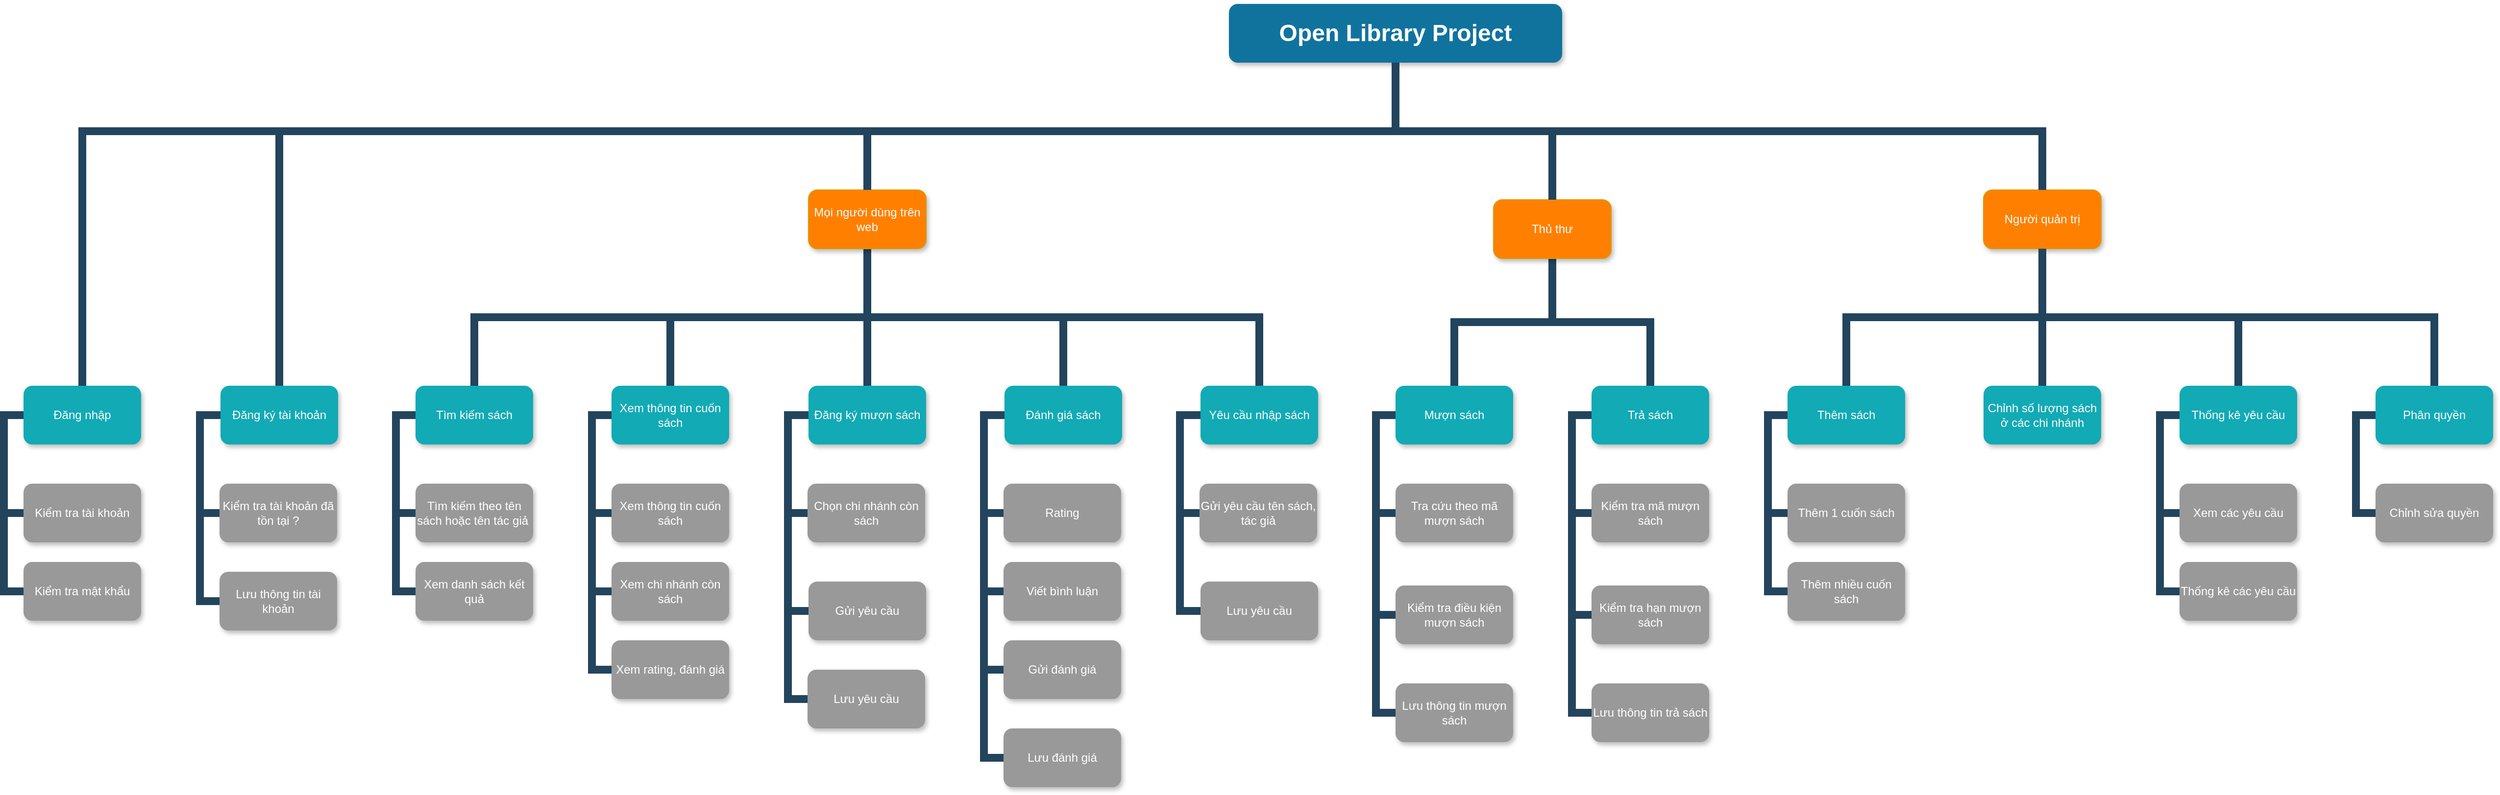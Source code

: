 <mxfile version="20.2.3" type="device"><diagram name="Page-1" id="64c3da0e-402f-94eb-ee01-a36477274f13"><mxGraphModel dx="2523" dy="1583" grid="1" gridSize="10" guides="1" tooltips="1" connect="1" arrows="1" fold="1" page="1" pageScale="1" pageWidth="1169" pageHeight="827" background="none" math="0" shadow="0"><root><mxCell id="0"/><mxCell id="1" parent="0"/><mxCell id="2" value="Open Library Project" style="whiteSpace=wrap;rounded=1;shadow=1;fillColor=#10739E;strokeColor=none;fontColor=#FFFFFF;fontStyle=1;fontSize=24" parent="1" vertex="1"><mxGeometry x="470" y="-30" width="340" height="60" as="geometry"/></mxCell><mxCell id="10" value="Tìm kiếm sách" style="whiteSpace=wrap;rounded=1;fillColor=#12AAB5;strokeColor=none;shadow=1;fontColor=#FFFFFF;" parent="1" vertex="1"><mxGeometry x="-360" y="360.0" width="120" height="60" as="geometry"/></mxCell><mxCell id="23" value="Tìm kiếm theo tên sách hoặc tên tác giả " style="whiteSpace=wrap;rounded=1;fillColor=#999999;strokeColor=none;shadow=1;fontColor=#FFFFFF;fontStyle=0" parent="1" vertex="1"><mxGeometry x="-360.0" y="460.0" width="120" height="60" as="geometry"/></mxCell><mxCell id="24" value="Xem danh sách kết quả" style="whiteSpace=wrap;rounded=1;fillColor=#999999;strokeColor=none;shadow=1;fontColor=#FFFFFF;fontStyle=0" parent="1" vertex="1"><mxGeometry x="-360.0" y="540.0" width="120" height="60" as="geometry"/></mxCell><mxCell id="44" value="Trả sách" style="whiteSpace=wrap;rounded=1;fillColor=#12AAB5;strokeColor=none;shadow=1;fontColor=#FFFFFF;" parent="1" vertex="1"><mxGeometry x="840.0" y="360.0" width="120" height="60" as="geometry"/></mxCell><mxCell id="50" value="Kiểm tra mã mượn sách" style="whiteSpace=wrap;rounded=1;fillColor=#999999;strokeColor=none;shadow=1;fontColor=#FFFFFF;fontStyle=0" parent="1" vertex="1"><mxGeometry x="840.0" y="460.0" width="120" height="60" as="geometry"/></mxCell><mxCell id="51" value="Lưu thông tin trả sách" style="whiteSpace=wrap;rounded=1;fillColor=#999999;strokeColor=none;shadow=1;fontColor=#FFFFFF;fontStyle=0" parent="1" vertex="1"><mxGeometry x="840.0" y="664.0" width="120" height="60" as="geometry"/></mxCell><mxCell id="103" value="" style="edgeStyle=elbowEdgeStyle;elbow=vertical;rounded=0;fontColor=#000000;endArrow=none;endFill=0;strokeWidth=8;strokeColor=#23445D;exitX=0.5;exitY=1;exitDx=0;exitDy=0;" parent="1" source="pZObivylu1MwCAgXkkQW-354" target="10" edge="1"><mxGeometry width="100" height="100" relative="1" as="geometry"><mxPoint x="610" y="265.0" as="sourcePoint"/><mxPoint x="500" y="225" as="targetPoint"/></mxGeometry></mxCell><mxCell id="105" value="" style="edgeStyle=elbowEdgeStyle;elbow=horizontal;rounded=0;fontColor=#000000;endArrow=none;endFill=0;strokeWidth=8;strokeColor=#23445D;" parent="1" source="10" target="23" edge="1"><mxGeometry width="100" height="100" relative="1" as="geometry"><mxPoint x="-420" y="540" as="sourcePoint"/><mxPoint x="-320" y="440" as="targetPoint"/><Array as="points"><mxPoint x="-380" y="440"/></Array></mxGeometry></mxCell><mxCell id="106" value="" style="edgeStyle=elbowEdgeStyle;elbow=horizontal;rounded=0;fontColor=#000000;endArrow=none;endFill=0;strokeWidth=8;strokeColor=#23445D;" parent="1" source="10" target="24" edge="1"><mxGeometry width="100" height="100" relative="1" as="geometry"><mxPoint x="-350" y="400" as="sourcePoint"/><mxPoint x="-350" y="500" as="targetPoint"/><Array as="points"><mxPoint x="-380" y="460"/></Array></mxGeometry></mxCell><mxCell id="116" value="" style="edgeStyle=elbowEdgeStyle;elbow=vertical;rounded=0;fontColor=#000000;endArrow=none;endFill=0;strokeWidth=8;strokeColor=#23445D;entryX=0.5;entryY=0;entryDx=0;entryDy=0;exitX=0.5;exitY=1;exitDx=0;exitDy=0;" parent="1" source="pZObivylu1MwCAgXkkQW-355" target="pZObivylu1MwCAgXkkQW-321" edge="1"><mxGeometry width="100" height="100" relative="1" as="geometry"><mxPoint x="1170" y="260.0" as="sourcePoint"/><mxPoint x="1070" y="330.0" as="targetPoint"/></mxGeometry></mxCell><mxCell id="117" value="" style="edgeStyle=elbowEdgeStyle;elbow=vertical;rounded=0;fontColor=#000000;endArrow=none;endFill=0;strokeWidth=8;strokeColor=#23445D;exitX=0.5;exitY=1;exitDx=0;exitDy=0;" parent="1" source="pZObivylu1MwCAgXkkQW-355" target="44" edge="1"><mxGeometry width="100" height="100" relative="1" as="geometry"><mxPoint x="1170" y="260.0" as="sourcePoint"/><mxPoint x="910" y="340" as="targetPoint"/></mxGeometry></mxCell><mxCell id="123" value="" style="edgeStyle=elbowEdgeStyle;elbow=horizontal;rounded=0;fontColor=#000000;endArrow=none;endFill=0;strokeWidth=8;strokeColor=#23445D;" parent="1" source="44" target="50" edge="1"><mxGeometry width="100" height="100" relative="1" as="geometry"><mxPoint x="810" y="390.0" as="sourcePoint"/><mxPoint x="820.0" y="490" as="targetPoint"/><Array as="points"><mxPoint x="820" y="440"/></Array></mxGeometry></mxCell><mxCell id="124" value="" style="edgeStyle=elbowEdgeStyle;elbow=horizontal;rounded=0;fontColor=#000000;endArrow=none;endFill=0;strokeWidth=8;strokeColor=#23445D;" parent="1" source="44" target="51" edge="1"><mxGeometry width="100" height="100" relative="1" as="geometry"><mxPoint x="820" y="390" as="sourcePoint"/><mxPoint x="820.0" y="570" as="targetPoint"/><Array as="points"><mxPoint x="820" y="480"/></Array></mxGeometry></mxCell><mxCell id="133" value="Thêm sách" style="whiteSpace=wrap;rounded=1;fillColor=#12AAB5;strokeColor=none;shadow=1;fontColor=#FFFFFF;" parent="1" vertex="1"><mxGeometry x="1040.0" y="360.0" width="120" height="60" as="geometry"/></mxCell><mxCell id="134" value="Thống kê yêu cầu" style="whiteSpace=wrap;rounded=1;fillColor=#12AAB5;strokeColor=none;shadow=1;fontColor=#FFFFFF;" parent="1" vertex="1"><mxGeometry x="1440.0" y="360.0" width="120" height="60" as="geometry"/></mxCell><mxCell id="135" value="Thêm 1 cuốn sách" style="whiteSpace=wrap;rounded=1;fillColor=#999999;strokeColor=none;shadow=1;fontColor=#FFFFFF;fontStyle=0" parent="1" vertex="1"><mxGeometry x="1040.0" y="460.0" width="120" height="60" as="geometry"/></mxCell><mxCell id="136" value="Thêm nhiều cuốn sách" style="whiteSpace=wrap;rounded=1;fillColor=#999999;strokeColor=none;shadow=1;fontColor=#FFFFFF;fontStyle=0" parent="1" vertex="1"><mxGeometry x="1040" y="540.0" width="120" height="60" as="geometry"/></mxCell><mxCell id="140" value="Xem các yêu cầu" style="whiteSpace=wrap;rounded=1;fillColor=#999999;strokeColor=none;shadow=1;fontColor=#FFFFFF;fontStyle=0" parent="1" vertex="1"><mxGeometry x="1440.0" y="460.0" width="120" height="60" as="geometry"/></mxCell><mxCell id="141" value="Thống kê các yêu cầu" style="whiteSpace=wrap;rounded=1;fillColor=#999999;strokeColor=none;shadow=1;fontColor=#FFFFFF;fontStyle=0" parent="1" vertex="1"><mxGeometry x="1440.0" y="540.0" width="120" height="60" as="geometry"/></mxCell><mxCell id="145" value="" style="edgeStyle=elbowEdgeStyle;elbow=horizontal;rounded=0;fontColor=#000000;endArrow=none;endFill=0;strokeWidth=8;strokeColor=#23445D;" parent="1" source="133" target="135" edge="1"><mxGeometry width="100" height="100" relative="1" as="geometry"><mxPoint x="1020" y="390.0" as="sourcePoint"/><mxPoint x="1030.0" y="490" as="targetPoint"/><Array as="points"><mxPoint x="1020" y="440"/></Array></mxGeometry></mxCell><mxCell id="146" value="" style="edgeStyle=elbowEdgeStyle;elbow=horizontal;rounded=0;fontColor=#000000;endArrow=none;endFill=0;strokeWidth=8;strokeColor=#23445D;" parent="1" source="133" target="136" edge="1"><mxGeometry width="100" height="100" relative="1" as="geometry"><mxPoint x="1030" y="390" as="sourcePoint"/><mxPoint x="1030.0" y="570" as="targetPoint"/><Array as="points"><mxPoint x="1020" y="480"/></Array></mxGeometry></mxCell><mxCell id="150" value="" style="edgeStyle=elbowEdgeStyle;elbow=horizontal;rounded=0;fontColor=#000000;endArrow=none;endFill=0;strokeWidth=8;strokeColor=#23445D;" parent="1" source="134" target="140" edge="1"><mxGeometry width="100" height="100" relative="1" as="geometry"><mxPoint x="1410" y="390.0" as="sourcePoint"/><mxPoint x="1420.0" y="490" as="targetPoint"/><Array as="points"><mxPoint x="1420" y="440"/></Array></mxGeometry></mxCell><mxCell id="151" value="" style="edgeStyle=elbowEdgeStyle;elbow=horizontal;rounded=0;fontColor=#000000;endArrow=none;endFill=0;strokeWidth=8;strokeColor=#23445D;" parent="1" source="134" target="141" edge="1"><mxGeometry width="100" height="100" relative="1" as="geometry"><mxPoint x="1420" y="390" as="sourcePoint"/><mxPoint x="1420.0" y="570" as="targetPoint"/><Array as="points"><mxPoint x="1420" y="480"/></Array></mxGeometry></mxCell><mxCell id="221" value="" style="edgeStyle=elbowEdgeStyle;elbow=vertical;rounded=0;fontColor=#000000;endArrow=none;endFill=0;strokeWidth=8;strokeColor=#23445D;exitX=0.5;exitY=1;exitDx=0;exitDy=0;" parent="1" source="pZObivylu1MwCAgXkkQW-356" target="133" edge="1"><mxGeometry width="100" height="100" relative="1" as="geometry"><mxPoint x="1683" y="265.0" as="sourcePoint"/><mxPoint x="880" y="205" as="targetPoint"/><Array as="points"><mxPoint x="1200" y="290"/><mxPoint x="1650" y="310"/></Array></mxGeometry></mxCell><mxCell id="222" value="" style="edgeStyle=elbowEdgeStyle;elbow=vertical;rounded=0;fontColor=#000000;endArrow=none;endFill=0;strokeWidth=8;strokeColor=#23445D;exitX=0.5;exitY=1;exitDx=0;exitDy=0;" parent="1" source="pZObivylu1MwCAgXkkQW-356" target="134" edge="1"><mxGeometry width="100" height="100" relative="1" as="geometry"><mxPoint x="1683" y="265.0" as="sourcePoint"/><mxPoint x="1130" y="215" as="targetPoint"/><Array as="points"><mxPoint x="1330" y="290"/><mxPoint x="1750" y="310"/></Array></mxGeometry></mxCell><mxCell id="pZObivylu1MwCAgXkkQW-256" value="Đánh giá sách" style="whiteSpace=wrap;rounded=1;fillColor=#12AAB5;strokeColor=none;shadow=1;fontColor=#FFFFFF;" parent="1" vertex="1"><mxGeometry x="241" y="360.0" width="120" height="60" as="geometry"/></mxCell><mxCell id="pZObivylu1MwCAgXkkQW-257" value="Rating" style="whiteSpace=wrap;rounded=1;fillColor=#999999;strokeColor=none;shadow=1;fontColor=#FFFFFF;fontStyle=0" parent="1" vertex="1"><mxGeometry x="240.0" y="460.0" width="120" height="60" as="geometry"/></mxCell><mxCell id="pZObivylu1MwCAgXkkQW-258" value="Viết bình luận" style="whiteSpace=wrap;rounded=1;fillColor=#999999;strokeColor=none;shadow=1;fontColor=#FFFFFF;fontStyle=0" parent="1" vertex="1"><mxGeometry x="240.0" y="540.0" width="120" height="60" as="geometry"/></mxCell><mxCell id="pZObivylu1MwCAgXkkQW-259" value="Gửi đánh giá" style="whiteSpace=wrap;rounded=1;fillColor=#999999;strokeColor=none;shadow=1;fontColor=#FFFFFF;fontStyle=0" parent="1" vertex="1"><mxGeometry x="240.0" y="620.0" width="120" height="60" as="geometry"/></mxCell><mxCell id="pZObivylu1MwCAgXkkQW-262" value="" style="edgeStyle=elbowEdgeStyle;elbow=horizontal;rounded=0;fontColor=#000000;endArrow=none;endFill=0;strokeWidth=8;strokeColor=#23445D;" parent="1" target="pZObivylu1MwCAgXkkQW-257" edge="1"><mxGeometry width="100" height="100" relative="1" as="geometry"><mxPoint x="230" y="390.0" as="sourcePoint"/><mxPoint x="230" y="490.0" as="targetPoint"/><Array as="points"><mxPoint x="220" y="440"/></Array></mxGeometry></mxCell><mxCell id="pZObivylu1MwCAgXkkQW-263" value="" style="edgeStyle=elbowEdgeStyle;elbow=horizontal;rounded=0;fontColor=#000000;endArrow=none;endFill=0;strokeWidth=8;strokeColor=#23445D;" parent="1" source="pZObivylu1MwCAgXkkQW-256" target="pZObivylu1MwCAgXkkQW-258" edge="1"><mxGeometry width="100" height="100" relative="1" as="geometry"><mxPoint x="230" y="390.0" as="sourcePoint"/><mxPoint x="230" y="570.0" as="targetPoint"/><Array as="points"><mxPoint x="220" y="480"/></Array></mxGeometry></mxCell><mxCell id="pZObivylu1MwCAgXkkQW-266" value="" style="edgeStyle=elbowEdgeStyle;elbow=horizontal;rounded=0;fontColor=#000000;endArrow=none;endFill=0;strokeWidth=8;strokeColor=#23445D;" parent="1" source="pZObivylu1MwCAgXkkQW-256" target="pZObivylu1MwCAgXkkQW-259" edge="1"><mxGeometry width="100" height="100" relative="1" as="geometry"><mxPoint x="230" y="390.0" as="sourcePoint"/><mxPoint x="230" y="650.0" as="targetPoint"/><Array as="points"><mxPoint x="220" y="520"/></Array></mxGeometry></mxCell><mxCell id="pZObivylu1MwCAgXkkQW-267" value="Yêu cầu nhập sách" style="whiteSpace=wrap;rounded=1;fillColor=#12AAB5;strokeColor=none;shadow=1;fontColor=#FFFFFF;" parent="1" vertex="1"><mxGeometry x="441" y="360.0" width="120" height="60" as="geometry"/></mxCell><mxCell id="pZObivylu1MwCAgXkkQW-268" value="Gửi yêu cầu tên sách, tác giả" style="whiteSpace=wrap;rounded=1;fillColor=#999999;strokeColor=none;shadow=1;fontColor=#FFFFFF;fontStyle=0" parent="1" vertex="1"><mxGeometry x="440.0" y="460.0" width="120" height="60" as="geometry"/></mxCell><mxCell id="pZObivylu1MwCAgXkkQW-273" value="" style="edgeStyle=elbowEdgeStyle;elbow=horizontal;rounded=0;fontColor=#000000;endArrow=none;endFill=0;strokeWidth=8;strokeColor=#23445D;exitX=0;exitY=0.5;exitDx=0;exitDy=0;" parent="1" source="pZObivylu1MwCAgXkkQW-267" target="pZObivylu1MwCAgXkkQW-268" edge="1"><mxGeometry width="100" height="100" relative="1" as="geometry"><mxPoint x="430" y="390.0" as="sourcePoint"/><mxPoint x="430" y="490.0" as="targetPoint"/><Array as="points"><mxPoint x="420" y="440"/></Array></mxGeometry></mxCell><mxCell id="pZObivylu1MwCAgXkkQW-289" value="Xem thông tin cuốn sách" style="whiteSpace=wrap;rounded=1;fillColor=#12AAB5;strokeColor=none;shadow=1;fontColor=#FFFFFF;" parent="1" vertex="1"><mxGeometry x="-160" y="360.0" width="120" height="60" as="geometry"/></mxCell><mxCell id="pZObivylu1MwCAgXkkQW-290" value="Xem thông tin cuốn sách" style="whiteSpace=wrap;rounded=1;fillColor=#999999;strokeColor=none;shadow=1;fontColor=#FFFFFF;fontStyle=0" parent="1" vertex="1"><mxGeometry x="-160.0" y="460.0" width="120" height="60" as="geometry"/></mxCell><mxCell id="pZObivylu1MwCAgXkkQW-291" value="Xem chi nhánh còn sách" style="whiteSpace=wrap;rounded=1;fillColor=#999999;strokeColor=none;shadow=1;fontColor=#FFFFFF;fontStyle=0" parent="1" vertex="1"><mxGeometry x="-160.0" y="540.0" width="120" height="60" as="geometry"/></mxCell><mxCell id="pZObivylu1MwCAgXkkQW-292" value="Xem rating, đánh giá" style="whiteSpace=wrap;rounded=1;fillColor=#999999;strokeColor=none;shadow=1;fontColor=#FFFFFF;fontStyle=0" parent="1" vertex="1"><mxGeometry x="-160.0" y="620.0" width="120" height="60" as="geometry"/></mxCell><mxCell id="pZObivylu1MwCAgXkkQW-295" value="" style="edgeStyle=elbowEdgeStyle;elbow=horizontal;rounded=0;fontColor=#000000;endArrow=none;endFill=0;strokeWidth=8;strokeColor=#23445D;" parent="1" target="pZObivylu1MwCAgXkkQW-290" edge="1"><mxGeometry width="100" height="100" relative="1" as="geometry"><mxPoint x="-170" y="390.0" as="sourcePoint"/><mxPoint x="-170" y="490.0" as="targetPoint"/><Array as="points"><mxPoint x="-180" y="440"/></Array></mxGeometry></mxCell><mxCell id="pZObivylu1MwCAgXkkQW-296" value="" style="edgeStyle=elbowEdgeStyle;elbow=horizontal;rounded=0;fontColor=#000000;endArrow=none;endFill=0;strokeWidth=8;strokeColor=#23445D;" parent="1" source="pZObivylu1MwCAgXkkQW-289" target="pZObivylu1MwCAgXkkQW-291" edge="1"><mxGeometry width="100" height="100" relative="1" as="geometry"><mxPoint x="-170" y="390.0" as="sourcePoint"/><mxPoint x="-170" y="570.0" as="targetPoint"/><Array as="points"><mxPoint x="-180" y="480"/></Array></mxGeometry></mxCell><mxCell id="pZObivylu1MwCAgXkkQW-299" value="" style="edgeStyle=elbowEdgeStyle;elbow=horizontal;rounded=0;fontColor=#000000;endArrow=none;endFill=0;strokeWidth=8;strokeColor=#23445D;" parent="1" source="pZObivylu1MwCAgXkkQW-289" target="pZObivylu1MwCAgXkkQW-292" edge="1"><mxGeometry width="100" height="100" relative="1" as="geometry"><mxPoint x="-170" y="390.0" as="sourcePoint"/><mxPoint x="-170" y="650.0" as="targetPoint"/><Array as="points"><mxPoint x="-180" y="520"/></Array></mxGeometry></mxCell><mxCell id="pZObivylu1MwCAgXkkQW-302" value="" style="edgeStyle=elbowEdgeStyle;elbow=vertical;rounded=0;fontColor=#000000;endArrow=none;endFill=0;strokeWidth=8;strokeColor=#23445D;exitX=0.5;exitY=1;exitDx=0;exitDy=0;entryX=0.5;entryY=0;entryDx=0;entryDy=0;" parent="1" source="pZObivylu1MwCAgXkkQW-354" target="pZObivylu1MwCAgXkkQW-307" edge="1"><mxGeometry width="100" height="100" relative="1" as="geometry"><mxPoint x="610" y="265.0" as="sourcePoint"/><mxPoint x="499" y="360.0" as="targetPoint"/></mxGeometry></mxCell><mxCell id="pZObivylu1MwCAgXkkQW-303" value="" style="edgeStyle=elbowEdgeStyle;elbow=vertical;rounded=0;fontColor=#000000;endArrow=none;endFill=0;strokeWidth=8;strokeColor=#23445D;exitX=0.5;exitY=1;exitDx=0;exitDy=0;entryX=0.5;entryY=0;entryDx=0;entryDy=0;" parent="1" source="pZObivylu1MwCAgXkkQW-354" target="pZObivylu1MwCAgXkkQW-256" edge="1"><mxGeometry width="100" height="100" relative="1" as="geometry"><mxPoint x="610" y="265.0" as="sourcePoint"/><mxPoint x="130" y="390.0" as="targetPoint"/></mxGeometry></mxCell><mxCell id="pZObivylu1MwCAgXkkQW-304" value="" style="edgeStyle=elbowEdgeStyle;elbow=vertical;rounded=0;fontColor=#000000;endArrow=none;endFill=0;strokeWidth=8;strokeColor=#23445D;exitX=0.5;exitY=1;exitDx=0;exitDy=0;entryX=0.5;entryY=0;entryDx=0;entryDy=0;" parent="1" source="pZObivylu1MwCAgXkkQW-354" target="pZObivylu1MwCAgXkkQW-267" edge="1"><mxGeometry width="100" height="100" relative="1" as="geometry"><mxPoint x="610" y="265.0" as="sourcePoint"/><mxPoint x="140" y="400.0" as="targetPoint"/><Array as="points"><mxPoint x="290" y="290"/><mxPoint x="300" y="310"/></Array></mxGeometry></mxCell><mxCell id="pZObivylu1MwCAgXkkQW-307" value="Đăng ký mượn sách" style="whiteSpace=wrap;rounded=1;fillColor=#12AAB5;strokeColor=none;shadow=1;fontColor=#FFFFFF;" parent="1" vertex="1"><mxGeometry x="41" y="360.0" width="120" height="60" as="geometry"/></mxCell><mxCell id="pZObivylu1MwCAgXkkQW-308" value="Chọn chi nhánh còn sách" style="whiteSpace=wrap;rounded=1;fillColor=#999999;strokeColor=none;shadow=1;fontColor=#FFFFFF;fontStyle=0" parent="1" vertex="1"><mxGeometry x="40.0" y="460.0" width="120" height="60" as="geometry"/></mxCell><mxCell id="pZObivylu1MwCAgXkkQW-310" value="" style="edgeStyle=elbowEdgeStyle;elbow=horizontal;rounded=0;fontColor=#000000;endArrow=none;endFill=0;strokeWidth=8;strokeColor=#23445D;" parent="1" target="pZObivylu1MwCAgXkkQW-308" edge="1"><mxGeometry width="100" height="100" relative="1" as="geometry"><mxPoint x="30" y="390.0" as="sourcePoint"/><mxPoint x="30" y="490.0" as="targetPoint"/><Array as="points"><mxPoint x="20" y="440"/></Array></mxGeometry></mxCell><mxCell id="pZObivylu1MwCAgXkkQW-312" value="Gửi yêu cầu" style="whiteSpace=wrap;rounded=1;fillColor=#999999;strokeColor=none;shadow=1;fontColor=#FFFFFF;fontStyle=0" parent="1" vertex="1"><mxGeometry x="41.0" y="560.0" width="120" height="60" as="geometry"/></mxCell><mxCell id="pZObivylu1MwCAgXkkQW-313" value="" style="edgeStyle=elbowEdgeStyle;elbow=horizontal;rounded=0;fontColor=#000000;endArrow=none;endFill=0;strokeWidth=8;strokeColor=#23445D;exitX=0;exitY=0.5;exitDx=0;exitDy=0;entryX=0;entryY=0.5;entryDx=0;entryDy=0;" parent="1" source="pZObivylu1MwCAgXkkQW-307" target="pZObivylu1MwCAgXkkQW-312" edge="1"><mxGeometry width="100" height="100" relative="1" as="geometry"><mxPoint x="40" y="400.0" as="sourcePoint"/><mxPoint x="50.0" y="500" as="targetPoint"/><Array as="points"><mxPoint x="20" y="490"/></Array></mxGeometry></mxCell><mxCell id="pZObivylu1MwCAgXkkQW-315" value="Lưu yêu cầu" style="whiteSpace=wrap;rounded=1;fillColor=#999999;strokeColor=none;shadow=1;fontColor=#FFFFFF;fontStyle=0" parent="1" vertex="1"><mxGeometry x="40.0" y="650.0" width="120" height="60" as="geometry"/></mxCell><mxCell id="pZObivylu1MwCAgXkkQW-316" value="" style="edgeStyle=elbowEdgeStyle;elbow=horizontal;rounded=0;fontColor=#000000;endArrow=none;endFill=0;strokeWidth=8;strokeColor=#23445D;entryX=0;entryY=0.5;entryDx=0;entryDy=0;" parent="1" target="pZObivylu1MwCAgXkkQW-315" edge="1"><mxGeometry width="100" height="100" relative="1" as="geometry"><mxPoint x="40" y="390" as="sourcePoint"/><mxPoint x="51" y="600" as="targetPoint"/><Array as="points"><mxPoint x="20" y="540"/></Array></mxGeometry></mxCell><mxCell id="pZObivylu1MwCAgXkkQW-317" value="Lưu đánh giá" style="whiteSpace=wrap;rounded=1;fillColor=#999999;strokeColor=none;shadow=1;fontColor=#FFFFFF;fontStyle=0" parent="1" vertex="1"><mxGeometry x="240.0" y="710.0" width="120" height="60" as="geometry"/></mxCell><mxCell id="pZObivylu1MwCAgXkkQW-318" value="" style="edgeStyle=elbowEdgeStyle;elbow=horizontal;rounded=0;fontColor=#000000;endArrow=none;endFill=0;strokeWidth=8;strokeColor=#23445D;exitX=0;exitY=0.5;exitDx=0;exitDy=0;entryX=0;entryY=0.5;entryDx=0;entryDy=0;" parent="1" source="pZObivylu1MwCAgXkkQW-256" target="pZObivylu1MwCAgXkkQW-317" edge="1"><mxGeometry width="100" height="100" relative="1" as="geometry"><mxPoint x="251" y="400.0" as="sourcePoint"/><mxPoint x="250" y="660" as="targetPoint"/><Array as="points"><mxPoint x="220" y="570"/></Array></mxGeometry></mxCell><mxCell id="pZObivylu1MwCAgXkkQW-319" value="Lưu yêu cầu" style="whiteSpace=wrap;rounded=1;fillColor=#999999;strokeColor=none;shadow=1;fontColor=#FFFFFF;fontStyle=0" parent="1" vertex="1"><mxGeometry x="441.0" y="560.0" width="120" height="60" as="geometry"/></mxCell><mxCell id="pZObivylu1MwCAgXkkQW-320" value="" style="edgeStyle=elbowEdgeStyle;elbow=horizontal;rounded=0;fontColor=#000000;endArrow=none;endFill=0;strokeWidth=8;strokeColor=#23445D;entryX=0;entryY=0.5;entryDx=0;entryDy=0;" parent="1" target="pZObivylu1MwCAgXkkQW-319" edge="1"><mxGeometry width="100" height="100" relative="1" as="geometry"><mxPoint x="440" y="390" as="sourcePoint"/><mxPoint x="450.0" y="500" as="targetPoint"/><Array as="points"><mxPoint x="420" y="490"/></Array></mxGeometry></mxCell><mxCell id="pZObivylu1MwCAgXkkQW-321" value="Mượn sách" style="whiteSpace=wrap;rounded=1;fillColor=#12AAB5;strokeColor=none;shadow=1;fontColor=#FFFFFF;" parent="1" vertex="1"><mxGeometry x="640.0" y="360.0" width="120" height="60" as="geometry"/></mxCell><mxCell id="pZObivylu1MwCAgXkkQW-322" value="Tra cứu theo mã mượn sách" style="whiteSpace=wrap;rounded=1;fillColor=#999999;strokeColor=none;shadow=1;fontColor=#FFFFFF;fontStyle=0" parent="1" vertex="1"><mxGeometry x="640.0" y="460.0" width="120" height="60" as="geometry"/></mxCell><mxCell id="pZObivylu1MwCAgXkkQW-323" value="Lưu thông tin mượn sách" style="whiteSpace=wrap;rounded=1;fillColor=#999999;strokeColor=none;shadow=1;fontColor=#FFFFFF;fontStyle=0" parent="1" vertex="1"><mxGeometry x="640.0" y="664.0" width="120" height="60" as="geometry"/></mxCell><mxCell id="pZObivylu1MwCAgXkkQW-327" value="" style="edgeStyle=elbowEdgeStyle;elbow=horizontal;rounded=0;fontColor=#000000;endArrow=none;endFill=0;strokeWidth=8;strokeColor=#23445D;" parent="1" source="pZObivylu1MwCAgXkkQW-321" target="pZObivylu1MwCAgXkkQW-322" edge="1"><mxGeometry width="100" height="100" relative="1" as="geometry"><mxPoint x="610" y="390.0" as="sourcePoint"/><mxPoint x="620.0" y="490" as="targetPoint"/><Array as="points"><mxPoint x="620" y="440"/></Array></mxGeometry></mxCell><mxCell id="pZObivylu1MwCAgXkkQW-328" value="" style="edgeStyle=elbowEdgeStyle;elbow=horizontal;rounded=0;fontColor=#000000;endArrow=none;endFill=0;strokeWidth=8;strokeColor=#23445D;" parent="1" source="pZObivylu1MwCAgXkkQW-321" target="pZObivylu1MwCAgXkkQW-323" edge="1"><mxGeometry width="100" height="100" relative="1" as="geometry"><mxPoint x="620" y="390" as="sourcePoint"/><mxPoint x="620.0" y="570" as="targetPoint"/><Array as="points"><mxPoint x="620" y="480"/></Array></mxGeometry></mxCell><mxCell id="pZObivylu1MwCAgXkkQW-337" value="Kiểm tra điều kiện mượn sách" style="whiteSpace=wrap;rounded=1;fillColor=#999999;strokeColor=none;shadow=1;fontColor=#FFFFFF;fontStyle=0" parent="1" vertex="1"><mxGeometry x="640.0" y="564.0" width="120" height="60" as="geometry"/></mxCell><mxCell id="pZObivylu1MwCAgXkkQW-338" value="" style="edgeStyle=elbowEdgeStyle;elbow=horizontal;rounded=0;fontColor=#000000;endArrow=none;endFill=0;strokeWidth=8;strokeColor=#23445D;exitX=0;exitY=0.5;exitDx=0;exitDy=0;entryX=0;entryY=0.5;entryDx=0;entryDy=0;" parent="1" source="pZObivylu1MwCAgXkkQW-321" target="pZObivylu1MwCAgXkkQW-337" edge="1"><mxGeometry width="100" height="100" relative="1" as="geometry"><mxPoint x="650" y="400.0" as="sourcePoint"/><mxPoint x="650.0" y="704" as="targetPoint"/><Array as="points"><mxPoint x="620" y="494"/></Array></mxGeometry></mxCell><mxCell id="pZObivylu1MwCAgXkkQW-339" value="Kiểm tra hạn mượn sách" style="whiteSpace=wrap;rounded=1;fillColor=#999999;strokeColor=none;shadow=1;fontColor=#FFFFFF;fontStyle=0" parent="1" vertex="1"><mxGeometry x="840.0" y="564.0" width="120" height="60" as="geometry"/></mxCell><mxCell id="pZObivylu1MwCAgXkkQW-340" value="" style="edgeStyle=elbowEdgeStyle;elbow=horizontal;rounded=0;fontColor=#000000;endArrow=none;endFill=0;strokeWidth=8;strokeColor=#23445D;exitX=0;exitY=0.5;exitDx=0;exitDy=0;entryX=0;entryY=0.5;entryDx=0;entryDy=0;" parent="1" source="44" target="pZObivylu1MwCAgXkkQW-339" edge="1"><mxGeometry width="100" height="100" relative="1" as="geometry"><mxPoint x="850" y="400.0" as="sourcePoint"/><mxPoint x="850.0" y="704" as="targetPoint"/><Array as="points"><mxPoint x="820" y="494"/></Array></mxGeometry></mxCell><mxCell id="pZObivylu1MwCAgXkkQW-341" value="Chỉnh số lượng sách ở các chi nhánh" style="whiteSpace=wrap;rounded=1;fillColor=#12AAB5;strokeColor=none;shadow=1;fontColor=#FFFFFF;" parent="1" vertex="1"><mxGeometry x="1240.0" y="360.0" width="120" height="60" as="geometry"/></mxCell><mxCell id="pZObivylu1MwCAgXkkQW-352" value="" style="edgeStyle=elbowEdgeStyle;elbow=vertical;rounded=0;fontColor=#000000;endArrow=none;endFill=0;strokeWidth=8;strokeColor=#23445D;exitX=0.5;exitY=1;exitDx=0;exitDy=0;entryX=0.5;entryY=0;entryDx=0;entryDy=0;" parent="1" source="pZObivylu1MwCAgXkkQW-356" target="pZObivylu1MwCAgXkkQW-341" edge="1"><mxGeometry width="100" height="100" relative="1" as="geometry"><mxPoint x="1680" y="270" as="sourcePoint"/><mxPoint x="1710" y="360" as="targetPoint"/><Array as="points"><mxPoint x="1280" y="290"/><mxPoint x="1720" y="310"/></Array></mxGeometry></mxCell><mxCell id="pZObivylu1MwCAgXkkQW-353" value="" style="edgeStyle=elbowEdgeStyle;elbow=vertical;rounded=0;fontColor=#000000;endArrow=none;endFill=0;strokeWidth=8;strokeColor=#23445D;exitX=0.5;exitY=1;exitDx=0;exitDy=0;entryX=0.5;entryY=0;entryDx=0;entryDy=0;" parent="1" source="pZObivylu1MwCAgXkkQW-354" target="pZObivylu1MwCAgXkkQW-289" edge="1"><mxGeometry width="100" height="100" relative="1" as="geometry"><mxPoint x="1021" y="190.0" as="sourcePoint"/><mxPoint x="911" y="370.0" as="targetPoint"/><Array as="points"><mxPoint x="-90" y="290"/><mxPoint x="310" y="320"/></Array></mxGeometry></mxCell><mxCell id="pZObivylu1MwCAgXkkQW-354" value="Mọi người dùng trên web" style="whiteSpace=wrap;rounded=1;fillColor=#FF8000;strokeColor=#d79b00;shadow=1;fontColor=#FFFFFF;" parent="1" vertex="1"><mxGeometry x="41" y="160.0" width="120" height="60" as="geometry"/></mxCell><mxCell id="pZObivylu1MwCAgXkkQW-355" value="Thủ thư" style="whiteSpace=wrap;rounded=1;fillColor=#FF8000;strokeColor=#d79b00;shadow=1;fontColor=#FFFFFF;" parent="1" vertex="1"><mxGeometry x="740" y="170.0" width="120" height="60" as="geometry"/></mxCell><mxCell id="pZObivylu1MwCAgXkkQW-356" value="Người quản trị" style="whiteSpace=wrap;rounded=1;fillColor=#FF8000;strokeColor=#d79b00;shadow=1;fontColor=#FFFFFF;" parent="1" vertex="1"><mxGeometry x="1240" y="160.0" width="120" height="60" as="geometry"/></mxCell><mxCell id="pZObivylu1MwCAgXkkQW-357" value="Đăng nhập" style="whiteSpace=wrap;rounded=1;fillColor=#12AAB5;strokeColor=none;shadow=1;fontColor=#FFFFFF;" parent="1" vertex="1"><mxGeometry x="-760" y="360.0" width="120" height="60" as="geometry"/></mxCell><mxCell id="pZObivylu1MwCAgXkkQW-358" value="Kiểm tra tài khoản" style="whiteSpace=wrap;rounded=1;fillColor=#999999;strokeColor=none;shadow=1;fontColor=#FFFFFF;fontStyle=0" parent="1" vertex="1"><mxGeometry x="-760.0" y="460.0" width="120" height="60" as="geometry"/></mxCell><mxCell id="pZObivylu1MwCAgXkkQW-359" value="Kiểm tra mật khẩu" style="whiteSpace=wrap;rounded=1;fillColor=#999999;strokeColor=none;shadow=1;fontColor=#FFFFFF;fontStyle=0" parent="1" vertex="1"><mxGeometry x="-760.0" y="540.0" width="120" height="60" as="geometry"/></mxCell><mxCell id="pZObivylu1MwCAgXkkQW-360" value="" style="edgeStyle=elbowEdgeStyle;elbow=horizontal;rounded=0;fontColor=#000000;endArrow=none;endFill=0;strokeWidth=8;strokeColor=#23445D;" parent="1" target="pZObivylu1MwCAgXkkQW-358" edge="1"><mxGeometry width="100" height="100" relative="1" as="geometry"><mxPoint x="-770" y="390.0" as="sourcePoint"/><mxPoint x="-770" y="490.0" as="targetPoint"/><Array as="points"><mxPoint x="-780" y="440"/></Array></mxGeometry></mxCell><mxCell id="pZObivylu1MwCAgXkkQW-361" value="" style="edgeStyle=elbowEdgeStyle;elbow=horizontal;rounded=0;fontColor=#000000;endArrow=none;endFill=0;strokeWidth=8;strokeColor=#23445D;" parent="1" source="pZObivylu1MwCAgXkkQW-357" target="pZObivylu1MwCAgXkkQW-359" edge="1"><mxGeometry width="100" height="100" relative="1" as="geometry"><mxPoint x="-770" y="390.0" as="sourcePoint"/><mxPoint x="-770" y="570.0" as="targetPoint"/><Array as="points"><mxPoint x="-780" y="480"/></Array></mxGeometry></mxCell><mxCell id="pZObivylu1MwCAgXkkQW-362" value="Đăng ký tài khoản" style="whiteSpace=wrap;rounded=1;fillColor=#12AAB5;strokeColor=none;shadow=1;fontColor=#FFFFFF;" parent="1" vertex="1"><mxGeometry x="-559" y="360.0" width="120" height="60" as="geometry"/></mxCell><mxCell id="pZObivylu1MwCAgXkkQW-363" value="Kiểm tra tài khoản đã tồn tại ?" style="whiteSpace=wrap;rounded=1;fillColor=#999999;strokeColor=none;shadow=1;fontColor=#FFFFFF;fontStyle=0" parent="1" vertex="1"><mxGeometry x="-560.0" y="460.0" width="120" height="60" as="geometry"/></mxCell><mxCell id="pZObivylu1MwCAgXkkQW-364" value="Lưu thông tin tài khoản" style="whiteSpace=wrap;rounded=1;fillColor=#999999;strokeColor=none;shadow=1;fontColor=#FFFFFF;fontStyle=0" parent="1" vertex="1"><mxGeometry x="-560.0" y="550.0" width="120" height="60" as="geometry"/></mxCell><mxCell id="pZObivylu1MwCAgXkkQW-365" value="" style="edgeStyle=elbowEdgeStyle;elbow=horizontal;rounded=0;fontColor=#000000;endArrow=none;endFill=0;strokeWidth=8;strokeColor=#23445D;" parent="1" target="pZObivylu1MwCAgXkkQW-363" edge="1"><mxGeometry width="100" height="100" relative="1" as="geometry"><mxPoint x="-570" y="390.0" as="sourcePoint"/><mxPoint x="-570" y="490.0" as="targetPoint"/><Array as="points"><mxPoint x="-580" y="440"/></Array></mxGeometry></mxCell><mxCell id="pZObivylu1MwCAgXkkQW-366" value="" style="edgeStyle=elbowEdgeStyle;elbow=horizontal;rounded=0;fontColor=#000000;endArrow=none;endFill=0;strokeWidth=8;strokeColor=#23445D;" parent="1" source="pZObivylu1MwCAgXkkQW-362" target="pZObivylu1MwCAgXkkQW-364" edge="1"><mxGeometry width="100" height="100" relative="1" as="geometry"><mxPoint x="-570" y="390.0" as="sourcePoint"/><mxPoint x="-570" y="570.0" as="targetPoint"/><Array as="points"><mxPoint x="-580" y="480"/></Array></mxGeometry></mxCell><mxCell id="pZObivylu1MwCAgXkkQW-369" value="" style="edgeStyle=elbowEdgeStyle;elbow=vertical;rounded=0;fontColor=#000000;endArrow=none;endFill=0;strokeWidth=8;strokeColor=#23445D;exitX=0.5;exitY=1;exitDx=0;exitDy=0;entryX=0.5;entryY=0;entryDx=0;entryDy=0;" parent="1" source="2" target="pZObivylu1MwCAgXkkQW-354" edge="1"><mxGeometry width="100" height="100" relative="1" as="geometry"><mxPoint x="111.0" y="230" as="sourcePoint"/><mxPoint x="-290" y="370" as="targetPoint"/><Array as="points"><mxPoint x="370" y="100"/></Array></mxGeometry></mxCell><mxCell id="pZObivylu1MwCAgXkkQW-370" value="" style="edgeStyle=elbowEdgeStyle;elbow=vertical;rounded=0;fontColor=#000000;endArrow=none;endFill=0;strokeWidth=8;strokeColor=#23445D;exitX=0.5;exitY=1;exitDx=0;exitDy=0;entryX=0.5;entryY=0;entryDx=0;entryDy=0;" parent="1" source="2" target="pZObivylu1MwCAgXkkQW-355" edge="1"><mxGeometry width="100" height="100" relative="1" as="geometry"><mxPoint x="121.0" y="240" as="sourcePoint"/><mxPoint x="-280" y="380" as="targetPoint"/></mxGeometry></mxCell><mxCell id="pZObivylu1MwCAgXkkQW-371" value="" style="edgeStyle=elbowEdgeStyle;elbow=vertical;rounded=0;fontColor=#000000;endArrow=none;endFill=0;strokeWidth=8;strokeColor=#23445D;exitX=0.5;exitY=1;exitDx=0;exitDy=0;entryX=0.5;entryY=0;entryDx=0;entryDy=0;" parent="1" source="2" target="pZObivylu1MwCAgXkkQW-357" edge="1"><mxGeometry width="100" height="100" relative="1" as="geometry"><mxPoint x="131.0" y="250" as="sourcePoint"/><mxPoint x="-270" y="390" as="targetPoint"/><Array as="points"><mxPoint x="-510" y="100"/></Array></mxGeometry></mxCell><mxCell id="pZObivylu1MwCAgXkkQW-372" value="" style="edgeStyle=elbowEdgeStyle;elbow=vertical;rounded=0;fontColor=#000000;endArrow=none;endFill=0;strokeWidth=8;strokeColor=#23445D;exitX=0.5;exitY=1;exitDx=0;exitDy=0;entryX=0.5;entryY=0;entryDx=0;entryDy=0;" parent="1" source="2" target="pZObivylu1MwCAgXkkQW-362" edge="1"><mxGeometry width="100" height="100" relative="1" as="geometry"><mxPoint x="141.0" y="260" as="sourcePoint"/><mxPoint x="-260" y="400" as="targetPoint"/><Array as="points"><mxPoint x="230" y="100"/><mxPoint x="230" y="90"/></Array></mxGeometry></mxCell><mxCell id="pZObivylu1MwCAgXkkQW-373" value="" style="edgeStyle=elbowEdgeStyle;elbow=vertical;rounded=0;fontColor=#000000;endArrow=none;endFill=0;strokeWidth=8;strokeColor=#23445D;exitX=0.5;exitY=1;exitDx=0;exitDy=0;entryX=0.5;entryY=0;entryDx=0;entryDy=0;" parent="1" source="2" target="pZObivylu1MwCAgXkkQW-356" edge="1"><mxGeometry width="100" height="100" relative="1" as="geometry"><mxPoint x="151.0" y="270" as="sourcePoint"/><mxPoint x="-250" y="410" as="targetPoint"/><Array as="points"><mxPoint x="970" y="100"/></Array></mxGeometry></mxCell><mxCell id="pZObivylu1MwCAgXkkQW-374" value="Phân quyền" style="whiteSpace=wrap;rounded=1;fillColor=#12AAB5;strokeColor=none;shadow=1;fontColor=#FFFFFF;" parent="1" vertex="1"><mxGeometry x="1640.0" y="360.0" width="120" height="60" as="geometry"/></mxCell><mxCell id="pZObivylu1MwCAgXkkQW-375" value="Chỉnh sửa quyền" style="whiteSpace=wrap;rounded=1;fillColor=#999999;strokeColor=none;shadow=1;fontColor=#FFFFFF;fontStyle=0" parent="1" vertex="1"><mxGeometry x="1640.0" y="460.0" width="120" height="60" as="geometry"/></mxCell><mxCell id="pZObivylu1MwCAgXkkQW-377" value="" style="edgeStyle=elbowEdgeStyle;elbow=horizontal;rounded=0;fontColor=#000000;endArrow=none;endFill=0;strokeWidth=8;strokeColor=#23445D;" parent="1" source="pZObivylu1MwCAgXkkQW-374" target="pZObivylu1MwCAgXkkQW-375" edge="1"><mxGeometry width="100" height="100" relative="1" as="geometry"><mxPoint x="1610" y="390.0" as="sourcePoint"/><mxPoint x="1620.0" y="490" as="targetPoint"/><Array as="points"><mxPoint x="1620" y="440"/></Array></mxGeometry></mxCell><mxCell id="pZObivylu1MwCAgXkkQW-379" value="" style="edgeStyle=elbowEdgeStyle;elbow=vertical;rounded=0;fontColor=#000000;endArrow=none;endFill=0;strokeWidth=8;strokeColor=#23445D;exitX=0.5;exitY=1;exitDx=0;exitDy=0;entryX=0.5;entryY=0;entryDx=0;entryDy=0;" parent="1" source="pZObivylu1MwCAgXkkQW-356" target="pZObivylu1MwCAgXkkQW-374" edge="1"><mxGeometry width="100" height="100" relative="1" as="geometry"><mxPoint x="1310" y="230" as="sourcePoint"/><mxPoint x="1510.0" y="370" as="targetPoint"/><Array as="points"><mxPoint x="1500" y="290"/><mxPoint x="1760" y="320"/></Array></mxGeometry></mxCell></root></mxGraphModel></diagram></mxfile>